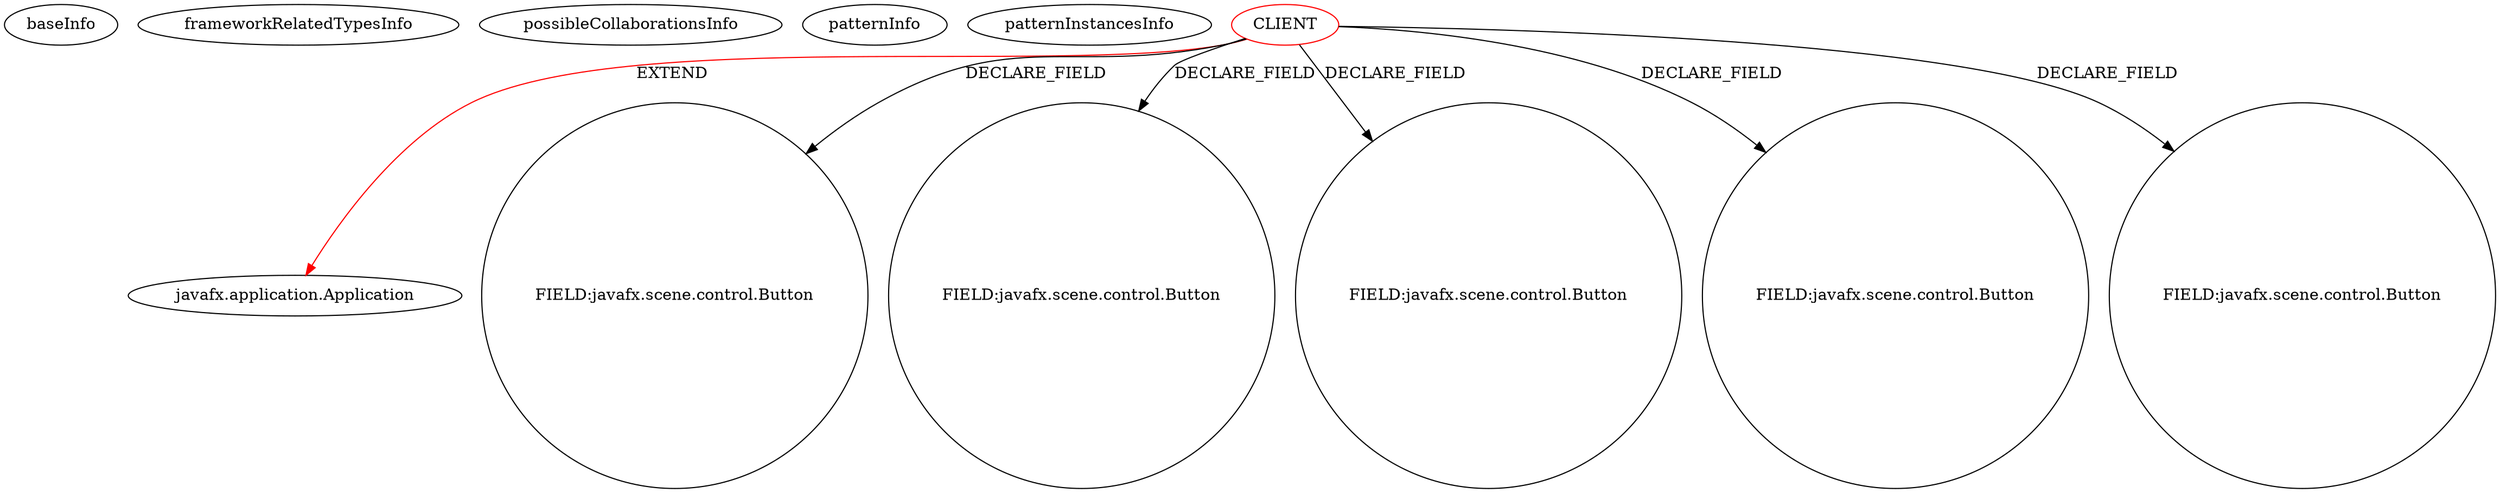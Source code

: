 digraph {
baseInfo[graphId=125,category="pattern",isAnonymous=false,possibleRelation=false]
frameworkRelatedTypesInfo[0="javafx.application.Application"]
possibleCollaborationsInfo[]
patternInfo[frequency=2.0,patternRootClient=0]
patternInstancesInfo[0="tgregerson-lc3~/tgregerson-lc3/lc3-master/LC3Sim/src/lc3sim/ui/UIFXMain.java~UIFXMain~4520",1="mathiasj33-VocLearn~/mathiasj33-VocLearn/VocLearn-master/src/net/softwarepage/voclearn/code/Gui.java~Gui~3576"]
1[label="javafx.application.Application",vertexType="FRAMEWORK_CLASS_TYPE",isFrameworkType=false]
0[label="CLIENT",vertexType="ROOT_CLIENT_CLASS_DECLARATION",isFrameworkType=false,color=red]
18[label="FIELD:javafx.scene.control.Button",vertexType="FIELD_DECLARATION",isFrameworkType=false,shape=circle]
4[label="FIELD:javafx.scene.control.Button",vertexType="FIELD_DECLARATION",isFrameworkType=false,shape=circle]
32[label="FIELD:javafx.scene.control.Button",vertexType="FIELD_DECLARATION",isFrameworkType=false,shape=circle]
34[label="FIELD:javafx.scene.control.Button",vertexType="FIELD_DECLARATION",isFrameworkType=false,shape=circle]
8[label="FIELD:javafx.scene.control.Button",vertexType="FIELD_DECLARATION",isFrameworkType=false,shape=circle]
0->32[label="DECLARE_FIELD"]
0->8[label="DECLARE_FIELD"]
0->1[label="EXTEND",color=red]
0->4[label="DECLARE_FIELD"]
0->18[label="DECLARE_FIELD"]
0->34[label="DECLARE_FIELD"]
}
